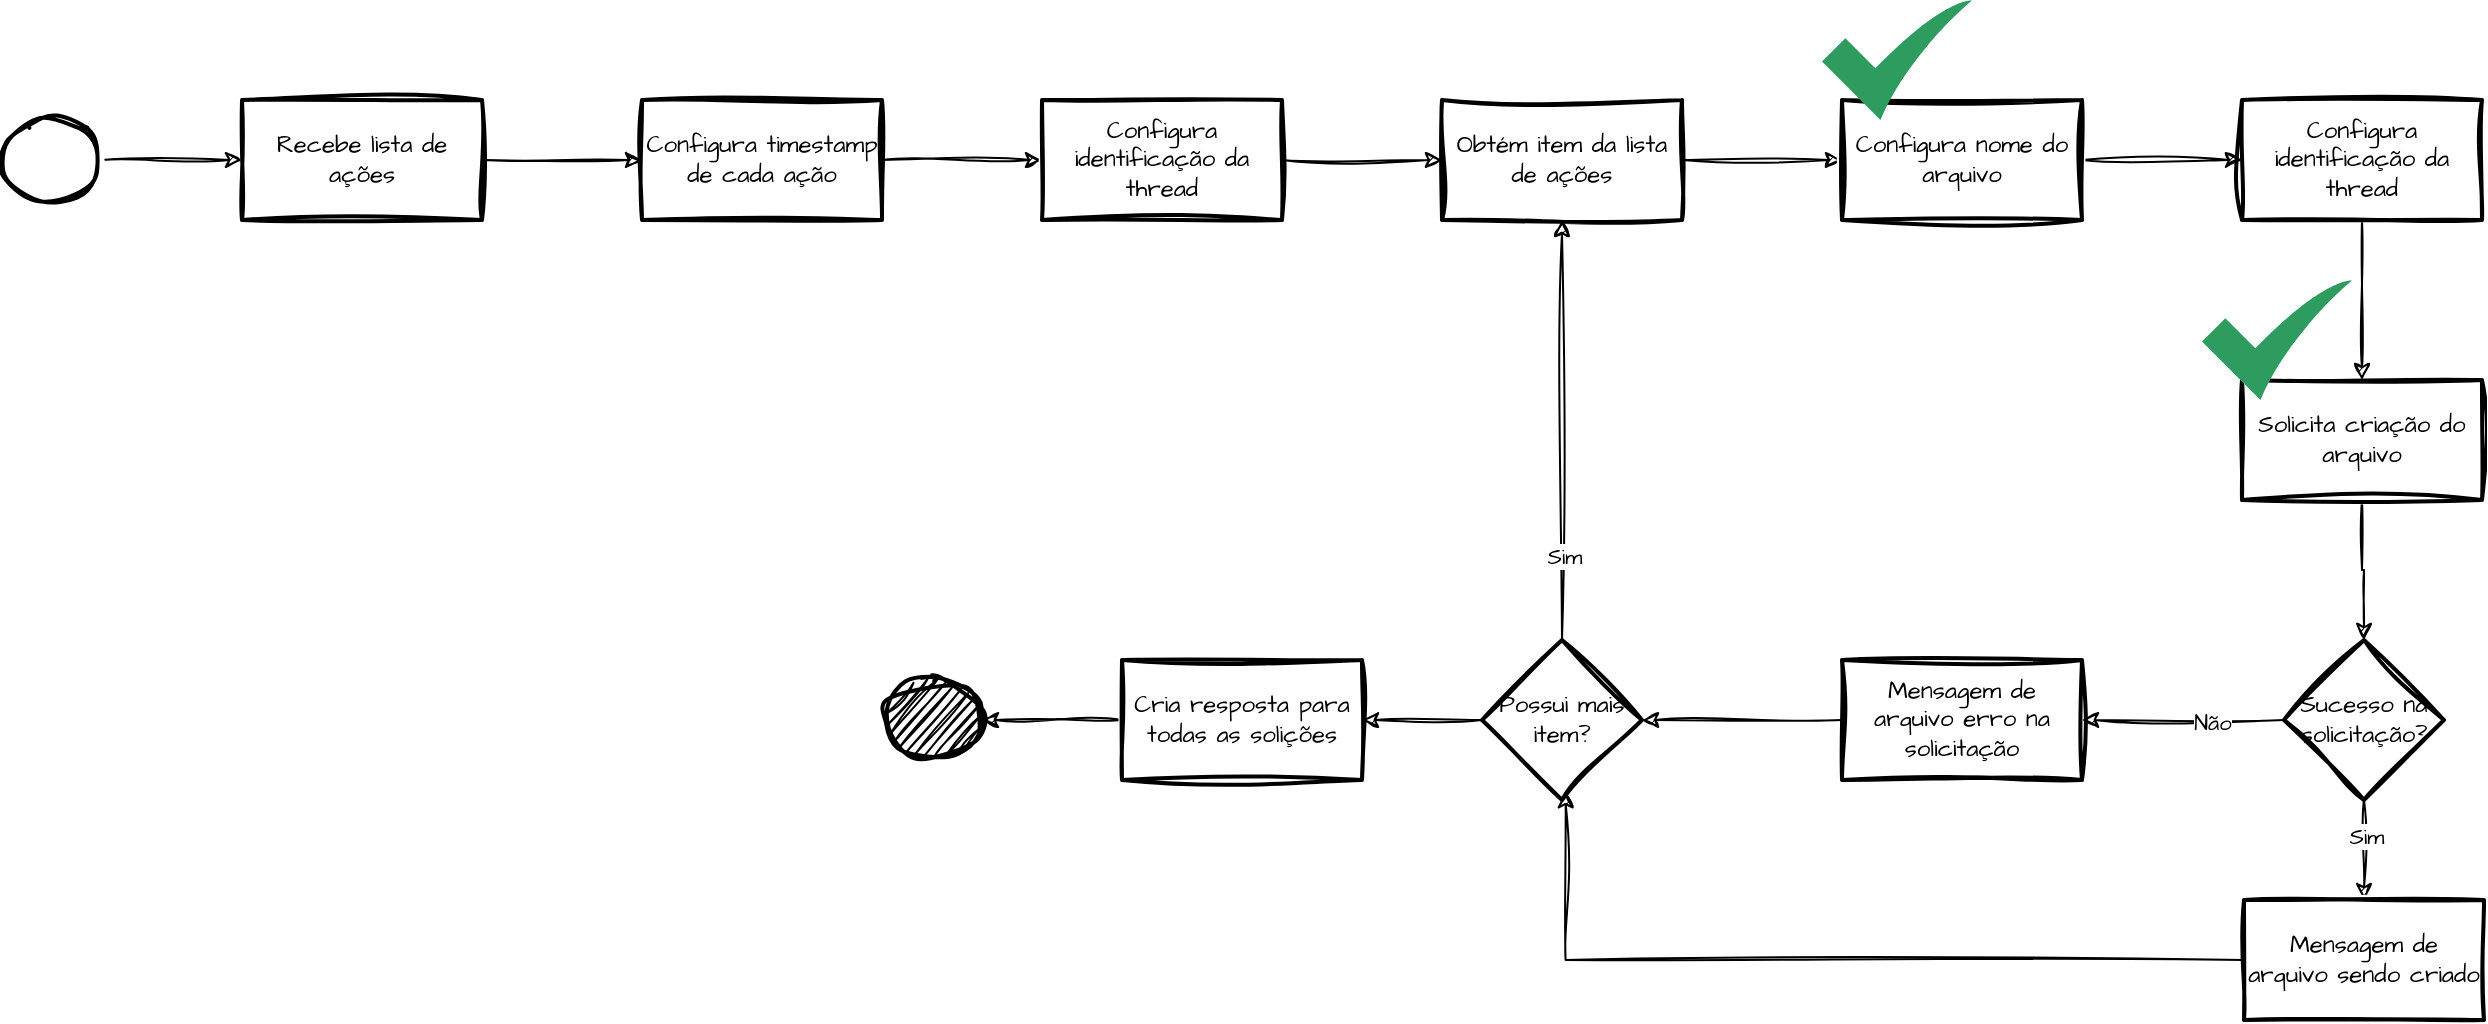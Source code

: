 <mxfile version="24.7.17" pages="2">
  <diagram name="Fluxo" id="g0sJFii7UvoeuemUmh0E">
    <mxGraphModel dx="1185" dy="482" grid="1" gridSize="10" guides="1" tooltips="1" connect="1" arrows="1" fold="1" page="1" pageScale="1" pageWidth="827" pageHeight="1169" math="0" shadow="0">
      <root>
        <mxCell id="0" />
        <mxCell id="1" parent="0" />
        <mxCell id="1OBze6rxhcZUVhj08Ol7-3" value="" style="edgeStyle=orthogonalEdgeStyle;rounded=0;sketch=1;hachureGap=4;jiggle=2;curveFitting=1;orthogonalLoop=1;jettySize=auto;html=1;fontFamily=Architects Daughter;fontSource=https%3A%2F%2Ffonts.googleapis.com%2Fcss%3Ffamily%3DArchitects%2BDaughter;" parent="1" source="1OBze6rxhcZUVhj08Ol7-1" target="1OBze6rxhcZUVhj08Ol7-2" edge="1">
          <mxGeometry relative="1" as="geometry" />
        </mxCell>
        <mxCell id="1OBze6rxhcZUVhj08Ol7-1" value="" style="strokeWidth=2;html=1;shape=mxgraph.flowchart.start_2;whiteSpace=wrap;sketch=1;hachureGap=4;jiggle=2;curveFitting=1;fontFamily=Architects Daughter;fontSource=https%3A%2F%2Ffonts.googleapis.com%2Fcss%3Ffamily%3DArchitects%2BDaughter;" parent="1" vertex="1">
          <mxGeometry x="60" y="300" width="50" height="40" as="geometry" />
        </mxCell>
        <mxCell id="1OBze6rxhcZUVhj08Ol7-5" value="" style="edgeStyle=orthogonalEdgeStyle;rounded=0;sketch=1;hachureGap=4;jiggle=2;curveFitting=1;orthogonalLoop=1;jettySize=auto;html=1;fontFamily=Architects Daughter;fontSource=https%3A%2F%2Ffonts.googleapis.com%2Fcss%3Ffamily%3DArchitects%2BDaughter;" parent="1" source="1OBze6rxhcZUVhj08Ol7-2" target="1OBze6rxhcZUVhj08Ol7-4" edge="1">
          <mxGeometry relative="1" as="geometry" />
        </mxCell>
        <mxCell id="1OBze6rxhcZUVhj08Ol7-2" value="Recebe lista de ações" style="whiteSpace=wrap;html=1;fontFamily=Architects Daughter;strokeWidth=2;sketch=1;hachureGap=4;jiggle=2;curveFitting=1;fontSource=https%3A%2F%2Ffonts.googleapis.com%2Fcss%3Ffamily%3DArchitects%2BDaughter;" parent="1" vertex="1">
          <mxGeometry x="180" y="290" width="120" height="60" as="geometry" />
        </mxCell>
        <mxCell id="1OBze6rxhcZUVhj08Ol7-7" value="" style="edgeStyle=orthogonalEdgeStyle;rounded=0;sketch=1;hachureGap=4;jiggle=2;curveFitting=1;orthogonalLoop=1;jettySize=auto;html=1;fontFamily=Architects Daughter;fontSource=https%3A%2F%2Ffonts.googleapis.com%2Fcss%3Ffamily%3DArchitects%2BDaughter;" parent="1" source="1OBze6rxhcZUVhj08Ol7-4" target="1OBze6rxhcZUVhj08Ol7-6" edge="1">
          <mxGeometry relative="1" as="geometry" />
        </mxCell>
        <mxCell id="1OBze6rxhcZUVhj08Ol7-4" value="Configura timestamp de cada ação" style="whiteSpace=wrap;html=1;fontFamily=Architects Daughter;strokeWidth=2;sketch=1;hachureGap=4;jiggle=2;curveFitting=1;fontSource=https%3A%2F%2Ffonts.googleapis.com%2Fcss%3Ffamily%3DArchitects%2BDaughter;" parent="1" vertex="1">
          <mxGeometry x="380" y="290" width="120" height="60" as="geometry" />
        </mxCell>
        <mxCell id="1OBze6rxhcZUVhj08Ol7-9" value="" style="edgeStyle=orthogonalEdgeStyle;rounded=0;sketch=1;hachureGap=4;jiggle=2;curveFitting=1;orthogonalLoop=1;jettySize=auto;html=1;fontFamily=Architects Daughter;fontSource=https%3A%2F%2Ffonts.googleapis.com%2Fcss%3Ffamily%3DArchitects%2BDaughter;" parent="1" source="1OBze6rxhcZUVhj08Ol7-6" target="1OBze6rxhcZUVhj08Ol7-8" edge="1">
          <mxGeometry relative="1" as="geometry" />
        </mxCell>
        <mxCell id="1OBze6rxhcZUVhj08Ol7-6" value="Configura identificação da thread" style="whiteSpace=wrap;html=1;fontFamily=Architects Daughter;strokeWidth=2;sketch=1;hachureGap=4;jiggle=2;curveFitting=1;fontSource=https%3A%2F%2Ffonts.googleapis.com%2Fcss%3Ffamily%3DArchitects%2BDaughter;" parent="1" vertex="1">
          <mxGeometry x="580" y="290" width="120" height="60" as="geometry" />
        </mxCell>
        <mxCell id="1OBze6rxhcZUVhj08Ol7-15" value="" style="edgeStyle=orthogonalEdgeStyle;rounded=0;sketch=1;hachureGap=4;jiggle=2;curveFitting=1;orthogonalLoop=1;jettySize=auto;html=1;fontFamily=Architects Daughter;fontSource=https%3A%2F%2Ffonts.googleapis.com%2Fcss%3Ffamily%3DArchitects%2BDaughter;" parent="1" source="1OBze6rxhcZUVhj08Ol7-8" target="1OBze6rxhcZUVhj08Ol7-14" edge="1">
          <mxGeometry relative="1" as="geometry" />
        </mxCell>
        <mxCell id="1OBze6rxhcZUVhj08Ol7-8" value="Obtém item da lista de ações" style="whiteSpace=wrap;html=1;fontFamily=Architects Daughter;strokeWidth=2;sketch=1;hachureGap=4;jiggle=2;curveFitting=1;fontSource=https%3A%2F%2Ffonts.googleapis.com%2Fcss%3Ffamily%3DArchitects%2BDaughter;" parent="1" vertex="1">
          <mxGeometry x="780" y="290" width="120" height="60" as="geometry" />
        </mxCell>
        <mxCell id="1OBze6rxhcZUVhj08Ol7-13" value="" style="edgeStyle=orthogonalEdgeStyle;rounded=0;sketch=1;hachureGap=4;jiggle=2;curveFitting=1;orthogonalLoop=1;jettySize=auto;html=1;fontFamily=Architects Daughter;fontSource=https%3A%2F%2Ffonts.googleapis.com%2Fcss%3Ffamily%3DArchitects%2BDaughter;" parent="1" source="1OBze6rxhcZUVhj08Ol7-10" target="1OBze6rxhcZUVhj08Ol7-12" edge="1">
          <mxGeometry relative="1" as="geometry" />
        </mxCell>
        <mxCell id="1OBze6rxhcZUVhj08Ol7-27" value="Sim" style="edgeLabel;html=1;align=center;verticalAlign=middle;resizable=0;points=[];sketch=1;hachureGap=4;jiggle=2;curveFitting=1;fontFamily=Architects Daughter;fontSource=https%3A%2F%2Ffonts.googleapis.com%2Fcss%3Ffamily%3DArchitects%2BDaughter;" parent="1OBze6rxhcZUVhj08Ol7-13" vertex="1" connectable="0">
          <mxGeometry x="-0.286" y="1" relative="1" as="geometry">
            <mxPoint as="offset" />
          </mxGeometry>
        </mxCell>
        <mxCell id="1OBze6rxhcZUVhj08Ol7-22" style="edgeStyle=orthogonalEdgeStyle;rounded=0;sketch=1;hachureGap=4;jiggle=2;curveFitting=1;orthogonalLoop=1;jettySize=auto;html=1;fontFamily=Architects Daughter;fontSource=https%3A%2F%2Ffonts.googleapis.com%2Fcss%3Ffamily%3DArchitects%2BDaughter;" parent="1" source="1OBze6rxhcZUVhj08Ol7-10" target="1OBze6rxhcZUVhj08Ol7-21" edge="1">
          <mxGeometry relative="1" as="geometry" />
        </mxCell>
        <mxCell id="1OBze6rxhcZUVhj08Ol7-28" value="Não" style="edgeLabel;html=1;align=center;verticalAlign=middle;resizable=0;points=[];sketch=1;hachureGap=4;jiggle=2;curveFitting=1;fontFamily=Architects Daughter;fontSource=https%3A%2F%2Ffonts.googleapis.com%2Fcss%3Ffamily%3DArchitects%2BDaughter;" parent="1OBze6rxhcZUVhj08Ol7-22" vertex="1" connectable="0">
          <mxGeometry x="-0.281" y="1" relative="1" as="geometry">
            <mxPoint as="offset" />
          </mxGeometry>
        </mxCell>
        <mxCell id="1OBze6rxhcZUVhj08Ol7-10" value="Sucesso na solicitação?" style="rhombus;whiteSpace=wrap;html=1;fontFamily=Architects Daughter;strokeWidth=2;sketch=1;hachureGap=4;jiggle=2;curveFitting=1;fontSource=https%3A%2F%2Ffonts.googleapis.com%2Fcss%3Ffamily%3DArchitects%2BDaughter;" parent="1" vertex="1">
          <mxGeometry x="1201" y="560" width="80" height="80" as="geometry" />
        </mxCell>
        <mxCell id="1OBze6rxhcZUVhj08Ol7-12" value="Mensagem de arquivo sendo criado" style="whiteSpace=wrap;html=1;fontFamily=Architects Daughter;strokeWidth=2;sketch=1;hachureGap=4;jiggle=2;curveFitting=1;fontSource=https%3A%2F%2Ffonts.googleapis.com%2Fcss%3Ffamily%3DArchitects%2BDaughter;" parent="1" vertex="1">
          <mxGeometry x="1181" y="690" width="120" height="60" as="geometry" />
        </mxCell>
        <mxCell id="1OBze6rxhcZUVhj08Ol7-17" value="" style="edgeStyle=orthogonalEdgeStyle;rounded=0;sketch=1;hachureGap=4;jiggle=2;curveFitting=1;orthogonalLoop=1;jettySize=auto;html=1;fontFamily=Architects Daughter;fontSource=https%3A%2F%2Ffonts.googleapis.com%2Fcss%3Ffamily%3DArchitects%2BDaughter;" parent="1" source="1OBze6rxhcZUVhj08Ol7-14" target="1OBze6rxhcZUVhj08Ol7-16" edge="1">
          <mxGeometry relative="1" as="geometry" />
        </mxCell>
        <mxCell id="1OBze6rxhcZUVhj08Ol7-14" value="Configura nome do arquivo" style="whiteSpace=wrap;html=1;fontFamily=Architects Daughter;strokeWidth=2;sketch=1;hachureGap=4;jiggle=2;curveFitting=1;fontSource=https%3A%2F%2Ffonts.googleapis.com%2Fcss%3Ffamily%3DArchitects%2BDaughter;" parent="1" vertex="1">
          <mxGeometry x="980" y="290" width="120" height="60" as="geometry" />
        </mxCell>
        <mxCell id="1OBze6rxhcZUVhj08Ol7-19" value="" style="edgeStyle=orthogonalEdgeStyle;rounded=0;sketch=1;hachureGap=4;jiggle=2;curveFitting=1;orthogonalLoop=1;jettySize=auto;html=1;fontFamily=Architects Daughter;fontSource=https%3A%2F%2Ffonts.googleapis.com%2Fcss%3Ffamily%3DArchitects%2BDaughter;" parent="1" source="1OBze6rxhcZUVhj08Ol7-16" target="1OBze6rxhcZUVhj08Ol7-18" edge="1">
          <mxGeometry relative="1" as="geometry" />
        </mxCell>
        <mxCell id="1OBze6rxhcZUVhj08Ol7-16" value="Configura identificação da thread" style="whiteSpace=wrap;html=1;fontFamily=Architects Daughter;strokeWidth=2;sketch=1;hachureGap=4;jiggle=2;curveFitting=1;fontSource=https%3A%2F%2Ffonts.googleapis.com%2Fcss%3Ffamily%3DArchitects%2BDaughter;" parent="1" vertex="1">
          <mxGeometry x="1180" y="290" width="120" height="60" as="geometry" />
        </mxCell>
        <mxCell id="1OBze6rxhcZUVhj08Ol7-20" style="edgeStyle=orthogonalEdgeStyle;rounded=0;sketch=1;hachureGap=4;jiggle=2;curveFitting=1;orthogonalLoop=1;jettySize=auto;html=1;entryX=0.5;entryY=0;entryDx=0;entryDy=0;fontFamily=Architects Daughter;fontSource=https%3A%2F%2Ffonts.googleapis.com%2Fcss%3Ffamily%3DArchitects%2BDaughter;" parent="1" source="1OBze6rxhcZUVhj08Ol7-18" target="1OBze6rxhcZUVhj08Ol7-10" edge="1">
          <mxGeometry relative="1" as="geometry" />
        </mxCell>
        <mxCell id="1OBze6rxhcZUVhj08Ol7-18" value="Solicita criação do arquivo" style="whiteSpace=wrap;html=1;fontFamily=Architects Daughter;strokeWidth=2;sketch=1;hachureGap=4;jiggle=2;curveFitting=1;fontSource=https%3A%2F%2Ffonts.googleapis.com%2Fcss%3Ffamily%3DArchitects%2BDaughter;" parent="1" vertex="1">
          <mxGeometry x="1180" y="430" width="120" height="60" as="geometry" />
        </mxCell>
        <mxCell id="1OBze6rxhcZUVhj08Ol7-24" value="" style="edgeStyle=orthogonalEdgeStyle;rounded=0;sketch=1;hachureGap=4;jiggle=2;curveFitting=1;orthogonalLoop=1;jettySize=auto;html=1;fontFamily=Architects Daughter;fontSource=https%3A%2F%2Ffonts.googleapis.com%2Fcss%3Ffamily%3DArchitects%2BDaughter;" parent="1" source="1OBze6rxhcZUVhj08Ol7-21" target="1OBze6rxhcZUVhj08Ol7-23" edge="1">
          <mxGeometry relative="1" as="geometry" />
        </mxCell>
        <mxCell id="1OBze6rxhcZUVhj08Ol7-21" value="Mensagem de arquivo erro na solicitação" style="whiteSpace=wrap;html=1;fontFamily=Architects Daughter;strokeWidth=2;sketch=1;hachureGap=4;jiggle=2;curveFitting=1;fontSource=https%3A%2F%2Ffonts.googleapis.com%2Fcss%3Ffamily%3DArchitects%2BDaughter;" parent="1" vertex="1">
          <mxGeometry x="980" y="570" width="120" height="60" as="geometry" />
        </mxCell>
        <mxCell id="1OBze6rxhcZUVhj08Ol7-25" style="edgeStyle=orthogonalEdgeStyle;rounded=0;sketch=1;hachureGap=4;jiggle=2;curveFitting=1;orthogonalLoop=1;jettySize=auto;html=1;entryX=0.5;entryY=1;entryDx=0;entryDy=0;fontFamily=Architects Daughter;fontSource=https%3A%2F%2Ffonts.googleapis.com%2Fcss%3Ffamily%3DArchitects%2BDaughter;" parent="1" source="1OBze6rxhcZUVhj08Ol7-23" target="1OBze6rxhcZUVhj08Ol7-8" edge="1">
          <mxGeometry relative="1" as="geometry" />
        </mxCell>
        <mxCell id="1OBze6rxhcZUVhj08Ol7-29" value="Sim" style="edgeLabel;html=1;align=center;verticalAlign=middle;resizable=0;points=[];sketch=1;hachureGap=4;jiggle=2;curveFitting=1;fontFamily=Architects Daughter;fontSource=https%3A%2F%2Ffonts.googleapis.com%2Fcss%3Ffamily%3DArchitects%2BDaughter;" parent="1OBze6rxhcZUVhj08Ol7-25" vertex="1" connectable="0">
          <mxGeometry x="-0.599" y="-1" relative="1" as="geometry">
            <mxPoint as="offset" />
          </mxGeometry>
        </mxCell>
        <mxCell id="1OBze6rxhcZUVhj08Ol7-31" value="" style="edgeStyle=orthogonalEdgeStyle;rounded=0;sketch=1;hachureGap=4;jiggle=2;curveFitting=1;orthogonalLoop=1;jettySize=auto;html=1;fontFamily=Architects Daughter;fontSource=https%3A%2F%2Ffonts.googleapis.com%2Fcss%3Ffamily%3DArchitects%2BDaughter;" parent="1" source="1OBze6rxhcZUVhj08Ol7-23" target="1OBze6rxhcZUVhj08Ol7-30" edge="1">
          <mxGeometry relative="1" as="geometry" />
        </mxCell>
        <mxCell id="1OBze6rxhcZUVhj08Ol7-23" value="Possui mais item?" style="rhombus;whiteSpace=wrap;html=1;fontFamily=Architects Daughter;strokeWidth=2;sketch=1;hachureGap=4;jiggle=2;curveFitting=1;fontSource=https%3A%2F%2Ffonts.googleapis.com%2Fcss%3Ffamily%3DArchitects%2BDaughter;" parent="1" vertex="1">
          <mxGeometry x="800" y="560" width="80" height="80" as="geometry" />
        </mxCell>
        <mxCell id="1OBze6rxhcZUVhj08Ol7-26" style="edgeStyle=orthogonalEdgeStyle;rounded=0;sketch=1;hachureGap=4;jiggle=2;curveFitting=1;orthogonalLoop=1;jettySize=auto;html=1;entryX=0.523;entryY=0.945;entryDx=0;entryDy=0;entryPerimeter=0;fontFamily=Architects Daughter;fontSource=https%3A%2F%2Ffonts.googleapis.com%2Fcss%3Ffamily%3DArchitects%2BDaughter;" parent="1" source="1OBze6rxhcZUVhj08Ol7-12" target="1OBze6rxhcZUVhj08Ol7-23" edge="1">
          <mxGeometry relative="1" as="geometry" />
        </mxCell>
        <mxCell id="1OBze6rxhcZUVhj08Ol7-33" value="" style="edgeStyle=orthogonalEdgeStyle;rounded=0;sketch=1;hachureGap=4;jiggle=2;curveFitting=1;orthogonalLoop=1;jettySize=auto;html=1;fontFamily=Architects Daughter;fontSource=https%3A%2F%2Ffonts.googleapis.com%2Fcss%3Ffamily%3DArchitects%2BDaughter;" parent="1" source="1OBze6rxhcZUVhj08Ol7-30" target="1OBze6rxhcZUVhj08Ol7-32" edge="1">
          <mxGeometry relative="1" as="geometry" />
        </mxCell>
        <mxCell id="1OBze6rxhcZUVhj08Ol7-30" value="Cria resposta para todas as solições" style="whiteSpace=wrap;html=1;fontFamily=Architects Daughter;strokeWidth=2;sketch=1;hachureGap=4;jiggle=2;curveFitting=1;fontSource=https%3A%2F%2Ffonts.googleapis.com%2Fcss%3Ffamily%3DArchitects%2BDaughter;" parent="1" vertex="1">
          <mxGeometry x="620" y="570" width="120" height="60" as="geometry" />
        </mxCell>
        <mxCell id="1OBze6rxhcZUVhj08Ol7-32" value="" style="ellipse;whiteSpace=wrap;html=1;fontFamily=Architects Daughter;strokeWidth=2;sketch=1;hachureGap=4;jiggle=2;curveFitting=1;fontSource=https%3A%2F%2Ffonts.googleapis.com%2Fcss%3Ffamily%3DArchitects%2BDaughter;fillColor=#000000;" parent="1" vertex="1">
          <mxGeometry x="500" y="580" width="50" height="40" as="geometry" />
        </mxCell>
        <mxCell id="wbpOYPaEvw_n0B3oSGud-1" value="" style="sketch=0;html=1;aspect=fixed;strokeColor=none;shadow=0;align=center;fillColor=#2D9C5E;verticalAlign=top;labelPosition=center;verticalLabelPosition=bottom;shape=mxgraph.gcp2.check;hachureGap=4;jiggle=2;curveFitting=1;fontFamily=Architects Daughter;fontSource=https%3A%2F%2Ffonts.googleapis.com%2Fcss%3Ffamily%3DArchitects%2BDaughter;" vertex="1" parent="1">
          <mxGeometry x="1160" y="380" width="75" height="60" as="geometry" />
        </mxCell>
        <mxCell id="dNd08BYeVPVQBW0z-Tzp-1" value="" style="sketch=0;html=1;aspect=fixed;strokeColor=none;shadow=0;align=center;fillColor=#2D9C5E;verticalAlign=top;labelPosition=center;verticalLabelPosition=bottom;shape=mxgraph.gcp2.check;hachureGap=4;jiggle=2;curveFitting=1;fontFamily=Architects Daughter;fontSource=https%3A%2F%2Ffonts.googleapis.com%2Fcss%3Ffamily%3DArchitects%2BDaughter;" vertex="1" parent="1">
          <mxGeometry x="970" y="240" width="75" height="60" as="geometry" />
        </mxCell>
      </root>
    </mxGraphModel>
  </diagram>
  <diagram id="fii3RR7Sw-hHK7TpitJO" name="class">
    <mxGraphModel dx="2630" dy="3072" grid="1" gridSize="10" guides="1" tooltips="1" connect="1" arrows="1" fold="1" page="1" pageScale="1" pageWidth="827" pageHeight="1169" math="0" shadow="0">
      <root>
        <mxCell id="0" />
        <mxCell id="1" parent="0" />
        <mxCell id="7azqM0Ck3CsOABy9YGkx-15" style="edgeStyle=orthogonalEdgeStyle;rounded=0;sketch=1;hachureGap=4;jiggle=2;curveFitting=1;orthogonalLoop=1;jettySize=auto;html=1;entryX=0.5;entryY=1;entryDx=0;entryDy=0;fontFamily=Architects Daughter;fontSource=https%3A%2F%2Ffonts.googleapis.com%2Fcss%3Ffamily%3DArchitects%2BDaughter;dashed=1;" edge="1" parent="1" source="Sqyzs8kat-GbsbslH42L-1" target="7azqM0Ck3CsOABy9YGkx-1">
          <mxGeometry relative="1" as="geometry" />
        </mxCell>
        <mxCell id="Sqyzs8kat-GbsbslH42L-1" value="CreateFileTextStock" style="swimlane;fontStyle=1;align=center;verticalAlign=top;childLayout=stackLayout;horizontal=1;startSize=26;horizontalStack=0;resizeParent=1;resizeParentMax=0;resizeLast=0;collapsible=1;marginBottom=0;whiteSpace=wrap;html=1;sketch=1;hachureGap=4;jiggle=2;curveFitting=1;fontFamily=Architects Daughter;fontSource=https%3A%2F%2Ffonts.googleapis.com%2Fcss%3Ffamily%3DArchitects%2BDaughter;" vertex="1" parent="1">
          <mxGeometry x="780" y="610" width="310" height="86" as="geometry" />
        </mxCell>
        <mxCell id="Sqyzs8kat-GbsbslH42L-3" value="" style="line;strokeWidth=1;fillColor=none;align=left;verticalAlign=middle;spacingTop=-1;spacingLeft=3;spacingRight=3;rotatable=0;labelPosition=right;points=[];portConstraint=eastwest;strokeColor=inherit;sketch=1;hachureGap=4;jiggle=2;curveFitting=1;fontFamily=Architects Daughter;fontSource=https%3A%2F%2Ffonts.googleapis.com%2Fcss%3Ffamily%3DArchitects%2BDaughter;" vertex="1" parent="Sqyzs8kat-GbsbslH42L-1">
          <mxGeometry y="26" width="310" height="8" as="geometry" />
        </mxCell>
        <mxCell id="z0yIv19_rRvKgxpr4M__-27" value="+ create(Stock, SerializerObject&amp;lt;Stock, String&amp;gt;): void" style="text;strokeColor=none;fillColor=none;align=left;verticalAlign=top;spacingLeft=4;spacingRight=4;overflow=hidden;rotatable=0;points=[[0,0.5],[1,0.5]];portConstraint=eastwest;whiteSpace=wrap;html=1;fontFamily=Architects Daughter;fontSource=https%3A%2F%2Ffonts.googleapis.com%2Fcss%3Ffamily%3DArchitects%2BDaughter;" vertex="1" parent="Sqyzs8kat-GbsbslH42L-1">
          <mxGeometry y="34" width="310" height="26" as="geometry" />
        </mxCell>
        <mxCell id="Sqyzs8kat-GbsbslH42L-4" value="- addThreadName(Stock): void" style="text;strokeColor=none;fillColor=none;align=left;verticalAlign=top;spacingLeft=4;spacingRight=4;overflow=hidden;rotatable=0;points=[[0,0.5],[1,0.5]];portConstraint=eastwest;whiteSpace=wrap;html=1;fontFamily=Architects Daughter;fontSource=https%3A%2F%2Ffonts.googleapis.com%2Fcss%3Ffamily%3DArchitects%2BDaughter;" vertex="1" parent="Sqyzs8kat-GbsbslH42L-1">
          <mxGeometry y="60" width="310" height="26" as="geometry" />
        </mxCell>
        <mxCell id="7azqM0Ck3CsOABy9YGkx-1" value="&lt;p style=&quot;margin:0px;margin-top:4px;text-align:center;&quot;&gt;&lt;i&gt;&amp;lt;&amp;lt;Interface&amp;gt;&amp;gt;&lt;/i&gt;&lt;br&gt;&lt;b&gt;CreateFile&amp;lt;T&amp;gt;&lt;/b&gt;&lt;/p&gt;&lt;hr size=&quot;1&quot; style=&quot;border-style:solid;&quot;&gt;&lt;p style=&quot;margin:0px;margin-left:4px;&quot;&gt;&lt;br&gt;&lt;/p&gt;&lt;hr size=&quot;1&quot; style=&quot;border-style:solid;&quot;&gt;&lt;p style=&quot;margin:0px;margin-left:4px;&quot;&gt;+ create(T, SerializerObject&amp;lt;T,R&amp;gt;): void&lt;br&gt;&lt;/p&gt;" style="verticalAlign=top;align=left;overflow=fill;html=1;whiteSpace=wrap;sketch=1;hachureGap=4;jiggle=2;curveFitting=1;fontFamily=Architects Daughter;fontSource=https%3A%2F%2Ffonts.googleapis.com%2Fcss%3Ffamily%3DArchitects%2BDaughter;" vertex="1" parent="1">
          <mxGeometry x="815" y="400" width="240" height="100" as="geometry" />
        </mxCell>
        <mxCell id="7azqM0Ck3CsOABy9YGkx-2" value="Stock" style="swimlane;fontStyle=0;childLayout=stackLayout;horizontal=1;startSize=26;fillColor=none;horizontalStack=0;resizeParent=1;resizeParentMax=0;resizeLast=0;collapsible=1;marginBottom=0;whiteSpace=wrap;html=1;sketch=1;hachureGap=4;jiggle=2;curveFitting=1;fontFamily=Architects Daughter;fontSource=https%3A%2F%2Ffonts.googleapis.com%2Fcss%3Ffamily%3DArchitects%2BDaughter;" vertex="1" parent="1">
          <mxGeometry x="40" y="-510" width="170" height="156" as="geometry" />
        </mxCell>
        <mxCell id="7azqM0Ck3CsOABy9YGkx-3" value="- ticker: String" style="text;strokeColor=none;fillColor=none;align=left;verticalAlign=top;spacingLeft=4;spacingRight=4;overflow=hidden;rotatable=0;points=[[0,0.5],[1,0.5]];portConstraint=eastwest;whiteSpace=wrap;html=1;fontFamily=Architects Daughter;fontSource=https%3A%2F%2Ffonts.googleapis.com%2Fcss%3Ffamily%3DArchitects%2BDaughter;" vertex="1" parent="7azqM0Ck3CsOABy9YGkx-2">
          <mxGeometry y="26" width="170" height="26" as="geometry" />
        </mxCell>
        <mxCell id="7azqM0Ck3CsOABy9YGkx-4" value="- company: String" style="text;strokeColor=none;fillColor=none;align=left;verticalAlign=top;spacingLeft=4;spacingRight=4;overflow=hidden;rotatable=0;points=[[0,0.5],[1,0.5]];portConstraint=eastwest;whiteSpace=wrap;html=1;fontFamily=Architects Daughter;fontSource=https%3A%2F%2Ffonts.googleapis.com%2Fcss%3Ffamily%3DArchitects%2BDaughter;" vertex="1" parent="7azqM0Ck3CsOABy9YGkx-2">
          <mxGeometry y="52" width="170" height="26" as="geometry" />
        </mxCell>
        <mxCell id="7azqM0Ck3CsOABy9YGkx-13" value="- value: BigDecimal" style="text;strokeColor=none;fillColor=none;align=left;verticalAlign=top;spacingLeft=4;spacingRight=4;overflow=hidden;rotatable=0;points=[[0,0.5],[1,0.5]];portConstraint=eastwest;whiteSpace=wrap;html=1;fontFamily=Architects Daughter;fontSource=https%3A%2F%2Ffonts.googleapis.com%2Fcss%3Ffamily%3DArchitects%2BDaughter;" vertex="1" parent="7azqM0Ck3CsOABy9YGkx-2">
          <mxGeometry y="78" width="170" height="26" as="geometry" />
        </mxCell>
        <mxCell id="7azqM0Ck3CsOABy9YGkx-14" value="- timestamp: LocalDateTime" style="text;strokeColor=none;fillColor=none;align=left;verticalAlign=top;spacingLeft=4;spacingRight=4;overflow=hidden;rotatable=0;points=[[0,0.5],[1,0.5]];portConstraint=eastwest;whiteSpace=wrap;html=1;fontFamily=Architects Daughter;fontSource=https%3A%2F%2Ffonts.googleapis.com%2Fcss%3Ffamily%3DArchitects%2BDaughter;" vertex="1" parent="7azqM0Ck3CsOABy9YGkx-2">
          <mxGeometry y="104" width="170" height="26" as="geometry" />
        </mxCell>
        <mxCell id="7azqM0Ck3CsOABy9YGkx-5" value="+ threads: List&amp;lt;String&amp;gt;" style="text;strokeColor=none;fillColor=none;align=left;verticalAlign=top;spacingLeft=4;spacingRight=4;overflow=hidden;rotatable=0;points=[[0,0.5],[1,0.5]];portConstraint=eastwest;whiteSpace=wrap;html=1;fontFamily=Architects Daughter;fontSource=https%3A%2F%2Ffonts.googleapis.com%2Fcss%3Ffamily%3DArchitects%2BDaughter;" vertex="1" parent="7azqM0Ck3CsOABy9YGkx-2">
          <mxGeometry y="130" width="170" height="26" as="geometry" />
        </mxCell>
        <mxCell id="7azqM0Ck3CsOABy9YGkx-6" value="&lt;p style=&quot;margin:0px;margin-top:4px;text-align:center;&quot;&gt;&lt;i&gt;&amp;lt;&amp;lt;Interface&amp;gt;&amp;gt;&lt;/i&gt;&lt;br&gt;&lt;b&gt;SerializerObject&amp;lt;T, R&amp;gt;&lt;/b&gt;&lt;/p&gt;&lt;hr size=&quot;1&quot; style=&quot;border-style:solid;&quot;&gt;&lt;p style=&quot;margin:0px;margin-left:4px;&quot;&gt;&lt;br&gt;&lt;/p&gt;&lt;hr size=&quot;1&quot; style=&quot;border-style:solid;&quot;&gt;&lt;p style=&quot;margin:0px;margin-left:4px;&quot;&gt;+ serializer(T): R&lt;br&gt;&lt;/p&gt;&lt;p style=&quot;margin:0px;margin-left:4px;&quot;&gt;+ extensionFile(): String&lt;br&gt;&lt;/p&gt;" style="verticalAlign=top;align=left;overflow=fill;html=1;whiteSpace=wrap;sketch=1;hachureGap=4;jiggle=2;curveFitting=1;fontFamily=Architects Daughter;fontSource=https%3A%2F%2Ffonts.googleapis.com%2Fcss%3Ffamily%3DArchitects%2BDaughter;" vertex="1" parent="1">
          <mxGeometry x="1080" y="40" width="150" height="110" as="geometry" />
        </mxCell>
        <mxCell id="7azqM0Ck3CsOABy9YGkx-12" style="edgeStyle=orthogonalEdgeStyle;rounded=0;sketch=1;hachureGap=4;jiggle=2;curveFitting=1;orthogonalLoop=1;jettySize=auto;html=1;entryX=0.5;entryY=1;entryDx=0;entryDy=0;fontFamily=Architects Daughter;fontSource=https%3A%2F%2Ffonts.googleapis.com%2Fcss%3Ffamily%3DArchitects%2BDaughter;dashed=1;" edge="1" parent="1" source="7azqM0Ck3CsOABy9YGkx-8" target="7azqM0Ck3CsOABy9YGkx-6">
          <mxGeometry relative="1" as="geometry" />
        </mxCell>
        <mxCell id="7azqM0Ck3CsOABy9YGkx-8" value="SerializerStockJson" style="swimlane;fontStyle=1;align=center;verticalAlign=top;childLayout=stackLayout;horizontal=1;startSize=26;horizontalStack=0;resizeParent=1;resizeParentMax=0;resizeLast=0;collapsible=1;marginBottom=0;whiteSpace=wrap;html=1;sketch=1;hachureGap=4;jiggle=2;curveFitting=1;fontFamily=Architects Daughter;fontSource=https%3A%2F%2Ffonts.googleapis.com%2Fcss%3Ffamily%3DArchitects%2BDaughter;" vertex="1" parent="1">
          <mxGeometry x="1060" y="240" width="190" height="86" as="geometry" />
        </mxCell>
        <mxCell id="7azqM0Ck3CsOABy9YGkx-9" value="+ objectMapper: ObjectMapper" style="text;strokeColor=none;fillColor=none;align=left;verticalAlign=top;spacingLeft=4;spacingRight=4;overflow=hidden;rotatable=0;points=[[0,0.5],[1,0.5]];portConstraint=eastwest;whiteSpace=wrap;html=1;fontFamily=Architects Daughter;fontSource=https%3A%2F%2Ffonts.googleapis.com%2Fcss%3Ffamily%3DArchitects%2BDaughter;" vertex="1" parent="7azqM0Ck3CsOABy9YGkx-8">
          <mxGeometry y="26" width="190" height="26" as="geometry" />
        </mxCell>
        <mxCell id="7azqM0Ck3CsOABy9YGkx-10" value="" style="line;strokeWidth=1;fillColor=none;align=left;verticalAlign=middle;spacingTop=-1;spacingLeft=3;spacingRight=3;rotatable=0;labelPosition=right;points=[];portConstraint=eastwest;strokeColor=inherit;sketch=1;hachureGap=4;jiggle=2;curveFitting=1;fontFamily=Architects Daughter;fontSource=https%3A%2F%2Ffonts.googleapis.com%2Fcss%3Ffamily%3DArchitects%2BDaughter;" vertex="1" parent="7azqM0Ck3CsOABy9YGkx-8">
          <mxGeometry y="52" width="190" height="8" as="geometry" />
        </mxCell>
        <mxCell id="z0yIv19_rRvKgxpr4M__-29" value="+ create(Stock): String" style="text;strokeColor=none;fillColor=none;align=left;verticalAlign=top;spacingLeft=4;spacingRight=4;overflow=hidden;rotatable=0;points=[[0,0.5],[1,0.5]];portConstraint=eastwest;whiteSpace=wrap;html=1;fontFamily=Architects Daughter;fontSource=https%3A%2F%2Ffonts.googleapis.com%2Fcss%3Ffamily%3DArchitects%2BDaughter;" vertex="1" parent="7azqM0Ck3CsOABy9YGkx-8">
          <mxGeometry y="60" width="190" height="26" as="geometry" />
        </mxCell>
        <mxCell id="z0yIv19_rRvKgxpr4M__-1" value="&lt;p style=&quot;margin:0px;margin-top:4px;text-align:center;&quot;&gt;&lt;i&gt;&amp;lt;&amp;lt;Interface&amp;gt;&amp;gt;&lt;/i&gt;&lt;br&gt;&lt;b&gt;ProccessStock&lt;/b&gt;&lt;/p&gt;&lt;hr size=&quot;1&quot; style=&quot;border-style:solid;&quot;&gt;&lt;p style=&quot;margin:0px;margin-left:4px;&quot;&gt;&lt;br&gt;&lt;/p&gt;&lt;hr size=&quot;1&quot; style=&quot;border-style:solid;&quot;&gt;&lt;p style=&quot;margin:0px;margin-left:4px;&quot;&gt;+ process(List&amp;lt;StockRequest&amp;gt;): List&amp;lt;StockResponse&amp;gt;&lt;br&gt;&lt;/p&gt;" style="verticalAlign=top;align=left;overflow=fill;html=1;whiteSpace=wrap;sketch=1;hachureGap=4;jiggle=2;curveFitting=1;fontFamily=Architects Daughter;fontSource=https%3A%2F%2Ffonts.googleapis.com%2Fcss%3Ffamily%3DArchitects%2BDaughter;" vertex="1" parent="1">
          <mxGeometry x="705" y="-895" width="320" height="100" as="geometry" />
        </mxCell>
        <mxCell id="z0yIv19_rRvKgxpr4M__-2" value="StockRequest" style="swimlane;fontStyle=0;childLayout=stackLayout;horizontal=1;startSize=26;fillColor=none;horizontalStack=0;resizeParent=1;resizeParentMax=0;resizeLast=0;collapsible=1;marginBottom=0;whiteSpace=wrap;html=1;sketch=1;hachureGap=4;jiggle=2;curveFitting=1;fontFamily=Architects Daughter;fontSource=https%3A%2F%2Ffonts.googleapis.com%2Fcss%3Ffamily%3DArchitects%2BDaughter;" vertex="1" parent="1">
          <mxGeometry x="-340" y="-510" width="170" height="104" as="geometry" />
        </mxCell>
        <mxCell id="z0yIv19_rRvKgxpr4M__-3" value="- ticker: String" style="text;strokeColor=none;fillColor=none;align=left;verticalAlign=top;spacingLeft=4;spacingRight=4;overflow=hidden;rotatable=0;points=[[0,0.5],[1,0.5]];portConstraint=eastwest;whiteSpace=wrap;html=1;fontFamily=Architects Daughter;fontSource=https%3A%2F%2Ffonts.googleapis.com%2Fcss%3Ffamily%3DArchitects%2BDaughter;" vertex="1" parent="z0yIv19_rRvKgxpr4M__-2">
          <mxGeometry y="26" width="170" height="26" as="geometry" />
        </mxCell>
        <mxCell id="z0yIv19_rRvKgxpr4M__-4" value="- company: String" style="text;strokeColor=none;fillColor=none;align=left;verticalAlign=top;spacingLeft=4;spacingRight=4;overflow=hidden;rotatable=0;points=[[0,0.5],[1,0.5]];portConstraint=eastwest;whiteSpace=wrap;html=1;fontFamily=Architects Daughter;fontSource=https%3A%2F%2Ffonts.googleapis.com%2Fcss%3Ffamily%3DArchitects%2BDaughter;" vertex="1" parent="z0yIv19_rRvKgxpr4M__-2">
          <mxGeometry y="52" width="170" height="26" as="geometry" />
        </mxCell>
        <mxCell id="z0yIv19_rRvKgxpr4M__-5" value="- value: BigDecimal" style="text;strokeColor=none;fillColor=none;align=left;verticalAlign=top;spacingLeft=4;spacingRight=4;overflow=hidden;rotatable=0;points=[[0,0.5],[1,0.5]];portConstraint=eastwest;whiteSpace=wrap;html=1;fontFamily=Architects Daughter;fontSource=https%3A%2F%2Ffonts.googleapis.com%2Fcss%3Ffamily%3DArchitects%2BDaughter;" vertex="1" parent="z0yIv19_rRvKgxpr4M__-2">
          <mxGeometry y="78" width="170" height="26" as="geometry" />
        </mxCell>
        <mxCell id="z0yIv19_rRvKgxpr4M__-12" value="StockResponse" style="swimlane;fontStyle=0;childLayout=stackLayout;horizontal=1;startSize=26;fillColor=none;horizontalStack=0;resizeParent=1;resizeParentMax=0;resizeLast=0;collapsible=1;marginBottom=0;whiteSpace=wrap;html=1;sketch=1;hachureGap=4;jiggle=2;curveFitting=1;fontFamily=Architects Daughter;fontSource=https%3A%2F%2Ffonts.googleapis.com%2Fcss%3Ffamily%3DArchitects%2BDaughter;" vertex="1" parent="1">
          <mxGeometry x="-150" y="-510" width="170" height="130" as="geometry" />
        </mxCell>
        <mxCell id="z0yIv19_rRvKgxpr4M__-13" value="- ticker: String" style="text;strokeColor=none;fillColor=none;align=left;verticalAlign=top;spacingLeft=4;spacingRight=4;overflow=hidden;rotatable=0;points=[[0,0.5],[1,0.5]];portConstraint=eastwest;whiteSpace=wrap;html=1;fontFamily=Architects Daughter;fontSource=https%3A%2F%2Ffonts.googleapis.com%2Fcss%3Ffamily%3DArchitects%2BDaughter;" vertex="1" parent="z0yIv19_rRvKgxpr4M__-12">
          <mxGeometry y="26" width="170" height="26" as="geometry" />
        </mxCell>
        <mxCell id="z0yIv19_rRvKgxpr4M__-14" value="- company: String" style="text;strokeColor=none;fillColor=none;align=left;verticalAlign=top;spacingLeft=4;spacingRight=4;overflow=hidden;rotatable=0;points=[[0,0.5],[1,0.5]];portConstraint=eastwest;whiteSpace=wrap;html=1;fontFamily=Architects Daughter;fontSource=https%3A%2F%2Ffonts.googleapis.com%2Fcss%3Ffamily%3DArchitects%2BDaughter;" vertex="1" parent="z0yIv19_rRvKgxpr4M__-12">
          <mxGeometry y="52" width="170" height="26" as="geometry" />
        </mxCell>
        <mxCell id="z0yIv19_rRvKgxpr4M__-15" value="- value: BigDecimal" style="text;strokeColor=none;fillColor=none;align=left;verticalAlign=top;spacingLeft=4;spacingRight=4;overflow=hidden;rotatable=0;points=[[0,0.5],[1,0.5]];portConstraint=eastwest;whiteSpace=wrap;html=1;fontFamily=Architects Daughter;fontSource=https%3A%2F%2Ffonts.googleapis.com%2Fcss%3Ffamily%3DArchitects%2BDaughter;" vertex="1" parent="z0yIv19_rRvKgxpr4M__-12">
          <mxGeometry y="78" width="170" height="26" as="geometry" />
        </mxCell>
        <mxCell id="z0yIv19_rRvKgxpr4M__-16" value="- status: String" style="text;strokeColor=none;fillColor=none;align=left;verticalAlign=top;spacingLeft=4;spacingRight=4;overflow=hidden;rotatable=0;points=[[0,0.5],[1,0.5]];portConstraint=eastwest;whiteSpace=wrap;html=1;fontFamily=Architects Daughter;fontSource=https%3A%2F%2Ffonts.googleapis.com%2Fcss%3Ffamily%3DArchitects%2BDaughter;" vertex="1" parent="z0yIv19_rRvKgxpr4M__-12">
          <mxGeometry y="104" width="170" height="26" as="geometry" />
        </mxCell>
        <mxCell id="z0yIv19_rRvKgxpr4M__-26" style="edgeStyle=orthogonalEdgeStyle;rounded=0;sketch=1;hachureGap=4;jiggle=2;curveFitting=1;orthogonalLoop=1;jettySize=auto;html=1;fontFamily=Architects Daughter;fontSource=https%3A%2F%2Ffonts.googleapis.com%2Fcss%3Ffamily%3DArchitects%2BDaughter;dashed=1;" edge="1" parent="1" source="z0yIv19_rRvKgxpr4M__-21" target="z0yIv19_rRvKgxpr4M__-1">
          <mxGeometry relative="1" as="geometry" />
        </mxCell>
        <mxCell id="z0yIv19_rRvKgxpr4M__-21" value="ProccessStockSync" style="swimlane;fontStyle=1;align=center;verticalAlign=top;childLayout=stackLayout;horizontal=1;startSize=26;horizontalStack=0;resizeParent=1;resizeParentMax=0;resizeLast=0;collapsible=1;marginBottom=0;whiteSpace=wrap;html=1;sketch=1;hachureGap=4;jiggle=2;curveFitting=1;fontFamily=Architects Daughter;fontSource=https%3A%2F%2Ffonts.googleapis.com%2Fcss%3Ffamily%3DArchitects%2BDaughter;" vertex="1" parent="1">
          <mxGeometry x="452" y="-722" width="390" height="138" as="geometry" />
        </mxCell>
        <mxCell id="z0yIv19_rRvKgxpr4M__-74" value="+ persistenceFileStock: PersistenceStock" style="text;strokeColor=none;fillColor=none;align=left;verticalAlign=top;spacingLeft=4;spacingRight=4;overflow=hidden;rotatable=0;points=[[0,0.5],[1,0.5]];portConstraint=eastwest;whiteSpace=wrap;html=1;fontFamily=Architects Daughter;fontSource=https%3A%2F%2Ffonts.googleapis.com%2Fcss%3Ffamily%3DArchitects%2BDaughter;" vertex="1" parent="z0yIv19_rRvKgxpr4M__-21">
          <mxGeometry y="26" width="390" height="26" as="geometry" />
        </mxCell>
        <mxCell id="z0yIv19_rRvKgxpr4M__-47" value="+ stockRequestToStock: MapperStock&amp;lt;StockRequest, Stock&amp;gt;" style="text;strokeColor=none;fillColor=none;align=left;verticalAlign=top;spacingLeft=4;spacingRight=4;overflow=hidden;rotatable=0;points=[[0,0.5],[1,0.5]];portConstraint=eastwest;whiteSpace=wrap;html=1;fontFamily=Architects Daughter;fontSource=https%3A%2F%2Ffonts.googleapis.com%2Fcss%3Ffamily%3DArchitects%2BDaughter;" vertex="1" parent="z0yIv19_rRvKgxpr4M__-21">
          <mxGeometry y="52" width="390" height="26" as="geometry" />
        </mxCell>
        <mxCell id="z0yIv19_rRvKgxpr4M__-22" value="+ stockToStockResponse: MapperStock&amp;lt;Stock, StockResponse&amp;gt;" style="text;strokeColor=none;fillColor=none;align=left;verticalAlign=top;spacingLeft=4;spacingRight=4;overflow=hidden;rotatable=0;points=[[0,0.5],[1,0.5]];portConstraint=eastwest;whiteSpace=wrap;html=1;fontFamily=Architects Daughter;fontSource=https%3A%2F%2Ffonts.googleapis.com%2Fcss%3Ffamily%3DArchitects%2BDaughter;" vertex="1" parent="z0yIv19_rRvKgxpr4M__-21">
          <mxGeometry y="78" width="390" height="26" as="geometry" />
        </mxCell>
        <mxCell id="z0yIv19_rRvKgxpr4M__-23" value="" style="line;strokeWidth=1;fillColor=none;align=left;verticalAlign=middle;spacingTop=-1;spacingLeft=3;spacingRight=3;rotatable=0;labelPosition=right;points=[];portConstraint=eastwest;strokeColor=inherit;sketch=1;hachureGap=4;jiggle=2;curveFitting=1;fontFamily=Architects Daughter;fontSource=https%3A%2F%2Ffonts.googleapis.com%2Fcss%3Ffamily%3DArchitects%2BDaughter;" vertex="1" parent="z0yIv19_rRvKgxpr4M__-21">
          <mxGeometry y="104" width="390" height="8" as="geometry" />
        </mxCell>
        <mxCell id="z0yIv19_rRvKgxpr4M__-30" value="- addThreadName(Stock): void" style="text;strokeColor=none;fillColor=none;align=left;verticalAlign=top;spacingLeft=4;spacingRight=4;overflow=hidden;rotatable=0;points=[[0,0.5],[1,0.5]];portConstraint=eastwest;whiteSpace=wrap;html=1;fontFamily=Architects Daughter;fontSource=https%3A%2F%2Ffonts.googleapis.com%2Fcss%3Ffamily%3DArchitects%2BDaughter;" vertex="1" parent="z0yIv19_rRvKgxpr4M__-21">
          <mxGeometry y="112" width="390" height="26" as="geometry" />
        </mxCell>
        <mxCell id="z0yIv19_rRvKgxpr4M__-32" value="&lt;p style=&quot;margin:0px;margin-top:4px;text-align:center;&quot;&gt;&lt;i&gt;&amp;lt;&amp;lt;Interface&amp;gt;&amp;gt;&lt;/i&gt;&lt;br&gt;&lt;b&gt;MapperStock&amp;lt;T,R&amp;gt;&lt;/b&gt;&lt;/p&gt;&lt;hr size=&quot;1&quot; style=&quot;border-style:solid;&quot;&gt;&lt;p style=&quot;margin:0px;margin-left:4px;&quot;&gt;&lt;br&gt;&lt;/p&gt;&lt;hr size=&quot;1&quot; style=&quot;border-style:solid;&quot;&gt;&lt;p style=&quot;margin:0px;margin-left:4px;&quot;&gt;+ mapper(T): R&lt;br&gt;&lt;/p&gt;" style="verticalAlign=top;align=left;overflow=fill;html=1;whiteSpace=wrap;sketch=1;hachureGap=4;jiggle=2;curveFitting=1;fontFamily=Architects Daughter;fontSource=https%3A%2F%2Ffonts.googleapis.com%2Fcss%3Ffamily%3DArchitects%2BDaughter;" vertex="1" parent="1">
          <mxGeometry x="560" y="70" width="180" height="100" as="geometry" />
        </mxCell>
        <mxCell id="z0yIv19_rRvKgxpr4M__-43" style="edgeStyle=orthogonalEdgeStyle;rounded=0;sketch=1;hachureGap=4;jiggle=2;curveFitting=1;orthogonalLoop=1;jettySize=auto;html=1;entryX=0.5;entryY=1;entryDx=0;entryDy=0;fontFamily=Architects Daughter;fontSource=https%3A%2F%2Ffonts.googleapis.com%2Fcss%3Ffamily%3DArchitects%2BDaughter;dashed=1;" edge="1" parent="1" source="z0yIv19_rRvKgxpr4M__-33" target="z0yIv19_rRvKgxpr4M__-32">
          <mxGeometry relative="1" as="geometry" />
        </mxCell>
        <mxCell id="z0yIv19_rRvKgxpr4M__-33" value="MapperStockRequestToStock" style="swimlane;fontStyle=1;align=center;verticalAlign=top;childLayout=stackLayout;horizontal=1;startSize=26;horizontalStack=0;resizeParent=1;resizeParentMax=0;resizeLast=0;collapsible=1;marginBottom=0;whiteSpace=wrap;html=1;sketch=1;hachureGap=4;jiggle=2;curveFitting=1;fontFamily=Architects Daughter;fontSource=https%3A%2F%2Ffonts.googleapis.com%2Fcss%3Ffamily%3DArchitects%2BDaughter;" vertex="1" parent="1">
          <mxGeometry x="390" y="230" width="230" height="60" as="geometry" />
        </mxCell>
        <mxCell id="z0yIv19_rRvKgxpr4M__-36" value="" style="line;strokeWidth=1;fillColor=none;align=left;verticalAlign=middle;spacingTop=-1;spacingLeft=3;spacingRight=3;rotatable=0;labelPosition=right;points=[];portConstraint=eastwest;strokeColor=inherit;sketch=1;hachureGap=4;jiggle=2;curveFitting=1;fontFamily=Architects Daughter;fontSource=https%3A%2F%2Ffonts.googleapis.com%2Fcss%3Ffamily%3DArchitects%2BDaughter;" vertex="1" parent="z0yIv19_rRvKgxpr4M__-33">
          <mxGeometry y="26" width="230" height="8" as="geometry" />
        </mxCell>
        <mxCell id="z0yIv19_rRvKgxpr4M__-37" value="+ mapper(StockRequest): Stock" style="text;strokeColor=none;fillColor=none;align=left;verticalAlign=top;spacingLeft=4;spacingRight=4;overflow=hidden;rotatable=0;points=[[0,0.5],[1,0.5]];portConstraint=eastwest;whiteSpace=wrap;html=1;fontFamily=Architects Daughter;fontSource=https%3A%2F%2Ffonts.googleapis.com%2Fcss%3Ffamily%3DArchitects%2BDaughter;" vertex="1" parent="z0yIv19_rRvKgxpr4M__-33">
          <mxGeometry y="34" width="230" height="26" as="geometry" />
        </mxCell>
        <mxCell id="z0yIv19_rRvKgxpr4M__-44" style="edgeStyle=orthogonalEdgeStyle;rounded=0;sketch=1;hachureGap=4;jiggle=2;curveFitting=1;orthogonalLoop=1;jettySize=auto;html=1;entryX=0.5;entryY=1;entryDx=0;entryDy=0;fontFamily=Architects Daughter;fontSource=https%3A%2F%2Ffonts.googleapis.com%2Fcss%3Ffamily%3DArchitects%2BDaughter;dashed=1;" edge="1" parent="1" source="z0yIv19_rRvKgxpr4M__-40" target="z0yIv19_rRvKgxpr4M__-32">
          <mxGeometry relative="1" as="geometry" />
        </mxCell>
        <mxCell id="z0yIv19_rRvKgxpr4M__-40" value="MapperStockToStockResponse" style="swimlane;fontStyle=1;align=center;verticalAlign=top;childLayout=stackLayout;horizontal=1;startSize=26;horizontalStack=0;resizeParent=1;resizeParentMax=0;resizeLast=0;collapsible=1;marginBottom=0;whiteSpace=wrap;html=1;sketch=1;hachureGap=4;jiggle=2;curveFitting=1;fontFamily=Architects Daughter;fontSource=https%3A%2F%2Ffonts.googleapis.com%2Fcss%3Ffamily%3DArchitects%2BDaughter;" vertex="1" parent="1">
          <mxGeometry x="670" y="230" width="230" height="60" as="geometry" />
        </mxCell>
        <mxCell id="z0yIv19_rRvKgxpr4M__-41" value="" style="line;strokeWidth=1;fillColor=none;align=left;verticalAlign=middle;spacingTop=-1;spacingLeft=3;spacingRight=3;rotatable=0;labelPosition=right;points=[];portConstraint=eastwest;strokeColor=inherit;sketch=1;hachureGap=4;jiggle=2;curveFitting=1;fontFamily=Architects Daughter;fontSource=https%3A%2F%2Ffonts.googleapis.com%2Fcss%3Ffamily%3DArchitects%2BDaughter;" vertex="1" parent="z0yIv19_rRvKgxpr4M__-40">
          <mxGeometry y="26" width="230" height="8" as="geometry" />
        </mxCell>
        <mxCell id="z0yIv19_rRvKgxpr4M__-42" value="+ mapper(Stock): StockResponse" style="text;strokeColor=none;fillColor=none;align=left;verticalAlign=top;spacingLeft=4;spacingRight=4;overflow=hidden;rotatable=0;points=[[0,0.5],[1,0.5]];portConstraint=eastwest;whiteSpace=wrap;html=1;fontFamily=Architects Daughter;fontSource=https%3A%2F%2Ffonts.googleapis.com%2Fcss%3Ffamily%3DArchitects%2BDaughter;" vertex="1" parent="z0yIv19_rRvKgxpr4M__-40">
          <mxGeometry y="34" width="230" height="26" as="geometry" />
        </mxCell>
        <mxCell id="z0yIv19_rRvKgxpr4M__-63" value="&lt;p style=&quot;margin:0px;margin-top:4px;text-align:center;&quot;&gt;&lt;i&gt;&amp;lt;&amp;lt;Interface&amp;gt;&amp;gt;&lt;/i&gt;&lt;br&gt;&lt;b&gt;PersistenceStock&lt;/b&gt;&lt;/p&gt;&lt;hr size=&quot;1&quot; style=&quot;border-style:solid;&quot;&gt;&lt;p style=&quot;margin:0px;margin-left:4px;&quot;&gt;&lt;br&gt;&lt;/p&gt;&lt;hr size=&quot;1&quot; style=&quot;border-style:solid;&quot;&gt;&lt;p style=&quot;margin:0px;margin-left:4px;&quot;&gt;+ save(Stock): Stock&lt;br&gt;&lt;/p&gt;" style="verticalAlign=top;align=left;overflow=fill;html=1;whiteSpace=wrap;sketch=1;hachureGap=4;jiggle=2;curveFitting=1;fontFamily=Architects Daughter;fontSource=https%3A%2F%2Ffonts.googleapis.com%2Fcss%3Ffamily%3DArchitects%2BDaughter;" vertex="1" parent="1">
          <mxGeometry x="715" y="-370" width="320" height="100" as="geometry" />
        </mxCell>
        <mxCell id="z0yIv19_rRvKgxpr4M__-64" style="edgeStyle=orthogonalEdgeStyle;rounded=0;sketch=1;hachureGap=4;jiggle=2;curveFitting=1;orthogonalLoop=1;jettySize=auto;html=1;fontFamily=Architects Daughter;fontSource=https%3A%2F%2Ffonts.googleapis.com%2Fcss%3Ffamily%3DArchitects%2BDaughter;dashed=1;" edge="1" parent="1" source="z0yIv19_rRvKgxpr4M__-65" target="z0yIv19_rRvKgxpr4M__-63">
          <mxGeometry relative="1" as="geometry" />
        </mxCell>
        <mxCell id="z0yIv19_rRvKgxpr4M__-65" value="PersistenceFileStock" style="swimlane;fontStyle=1;align=center;verticalAlign=top;childLayout=stackLayout;horizontal=1;startSize=26;horizontalStack=0;resizeParent=1;resizeParentMax=0;resizeLast=0;collapsible=1;marginBottom=0;whiteSpace=wrap;html=1;sketch=1;hachureGap=4;jiggle=2;curveFitting=1;fontFamily=Architects Daughter;fontSource=https%3A%2F%2Ffonts.googleapis.com%2Fcss%3Ffamily%3DArchitects%2BDaughter;" vertex="1" parent="1">
          <mxGeometry x="680" y="-198" width="390" height="112" as="geometry" />
        </mxCell>
        <mxCell id="z0yIv19_rRvKgxpr4M__-66" value="+ createFile: CreateFile&amp;lt;Stock&amp;gt;" style="text;strokeColor=none;fillColor=none;align=left;verticalAlign=top;spacingLeft=4;spacingRight=4;overflow=hidden;rotatable=0;points=[[0,0.5],[1,0.5]];portConstraint=eastwest;whiteSpace=wrap;html=1;fontFamily=Architects Daughter;fontSource=https%3A%2F%2Ffonts.googleapis.com%2Fcss%3Ffamily%3DArchitects%2BDaughter;" vertex="1" parent="z0yIv19_rRvKgxpr4M__-65">
          <mxGeometry y="26" width="390" height="26" as="geometry" />
        </mxCell>
        <mxCell id="z0yIv19_rRvKgxpr4M__-67" value="+ serializerJson: SerializerObject&amp;lt;Stock, String&amp;gt;" style="text;strokeColor=none;fillColor=none;align=left;verticalAlign=top;spacingLeft=4;spacingRight=4;overflow=hidden;rotatable=0;points=[[0,0.5],[1,0.5]];portConstraint=eastwest;whiteSpace=wrap;html=1;fontFamily=Architects Daughter;fontSource=https%3A%2F%2Ffonts.googleapis.com%2Fcss%3Ffamily%3DArchitects%2BDaughter;" vertex="1" parent="z0yIv19_rRvKgxpr4M__-65">
          <mxGeometry y="52" width="390" height="26" as="geometry" />
        </mxCell>
        <mxCell id="z0yIv19_rRvKgxpr4M__-70" value="" style="line;strokeWidth=1;fillColor=none;align=left;verticalAlign=middle;spacingTop=-1;spacingLeft=3;spacingRight=3;rotatable=0;labelPosition=right;points=[];portConstraint=eastwest;strokeColor=inherit;sketch=1;hachureGap=4;jiggle=2;curveFitting=1;fontFamily=Architects Daughter;fontSource=https%3A%2F%2Ffonts.googleapis.com%2Fcss%3Ffamily%3DArchitects%2BDaughter;" vertex="1" parent="z0yIv19_rRvKgxpr4M__-65">
          <mxGeometry y="78" width="390" height="8" as="geometry" />
        </mxCell>
        <mxCell id="z0yIv19_rRvKgxpr4M__-71" value="- addThreadName(Stock): void" style="text;strokeColor=none;fillColor=none;align=left;verticalAlign=top;spacingLeft=4;spacingRight=4;overflow=hidden;rotatable=0;points=[[0,0.5],[1,0.5]];portConstraint=eastwest;whiteSpace=wrap;html=1;fontFamily=Architects Daughter;fontSource=https%3A%2F%2Ffonts.googleapis.com%2Fcss%3Ffamily%3DArchitects%2BDaughter;" vertex="1" parent="z0yIv19_rRvKgxpr4M__-65">
          <mxGeometry y="86" width="390" height="26" as="geometry" />
        </mxCell>
        <mxCell id="z0yIv19_rRvKgxpr4M__-76" value="&lt;span style=&quot;font-weight: normal;&quot;&gt;&amp;lt;&amp;lt;controller&amp;gt;&amp;gt;&lt;/span&gt;&lt;div&gt;SaveStockSync&lt;/div&gt;" style="swimlane;fontStyle=1;align=center;verticalAlign=top;childLayout=stackLayout;horizontal=1;startSize=40;horizontalStack=0;resizeParent=1;resizeParentMax=0;resizeLast=0;collapsible=1;marginBottom=0;whiteSpace=wrap;html=1;sketch=1;hachureGap=4;jiggle=2;curveFitting=1;fontFamily=Architects Daughter;fontSource=https%3A%2F%2Ffonts.googleapis.com%2Fcss%3Ffamily%3DArchitects%2BDaughter;" vertex="1" parent="1">
          <mxGeometry x="467" y="-1220" width="360" height="100" as="geometry" />
        </mxCell>
        <mxCell id="z0yIv19_rRvKgxpr4M__-77" value="- processStockSync: ProccessStock" style="text;strokeColor=none;fillColor=none;align=left;verticalAlign=top;spacingLeft=4;spacingRight=4;overflow=hidden;rotatable=0;points=[[0,0.5],[1,0.5]];portConstraint=eastwest;whiteSpace=wrap;html=1;fontFamily=Architects Daughter;fontSource=https%3A%2F%2Ffonts.googleapis.com%2Fcss%3Ffamily%3DArchitects%2BDaughter;" vertex="1" parent="z0yIv19_rRvKgxpr4M__-76">
          <mxGeometry y="40" width="360" height="26" as="geometry" />
        </mxCell>
        <mxCell id="z0yIv19_rRvKgxpr4M__-80" value="" style="line;strokeWidth=1;fillColor=none;align=left;verticalAlign=middle;spacingTop=-1;spacingLeft=3;spacingRight=3;rotatable=0;labelPosition=right;points=[];portConstraint=eastwest;strokeColor=inherit;sketch=1;hachureGap=4;jiggle=2;curveFitting=1;fontFamily=Architects Daughter;fontSource=https%3A%2F%2Ffonts.googleapis.com%2Fcss%3Ffamily%3DArchitects%2BDaughter;" vertex="1" parent="z0yIv19_rRvKgxpr4M__-76">
          <mxGeometry y="66" width="360" height="8" as="geometry" />
        </mxCell>
        <mxCell id="z0yIv19_rRvKgxpr4M__-81" value="+ saveStockSync(List&amp;lt;StockRequest&amp;gt;): List&amp;lt;StockResponse&amp;gt;" style="text;strokeColor=none;fillColor=none;align=left;verticalAlign=top;spacingLeft=4;spacingRight=4;overflow=hidden;rotatable=0;points=[[0,0.5],[1,0.5]];portConstraint=eastwest;whiteSpace=wrap;html=1;fontFamily=Architects Daughter;fontSource=https%3A%2F%2Ffonts.googleapis.com%2Fcss%3Ffamily%3DArchitects%2BDaughter;" vertex="1" parent="z0yIv19_rRvKgxpr4M__-76">
          <mxGeometry y="74" width="360" height="26" as="geometry" />
        </mxCell>
      </root>
    </mxGraphModel>
  </diagram>
</mxfile>
